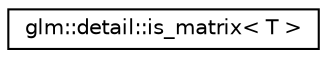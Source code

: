 digraph "Graphical Class Hierarchy"
{
  edge [fontname="Helvetica",fontsize="10",labelfontname="Helvetica",labelfontsize="10"];
  node [fontname="Helvetica",fontsize="10",shape=record];
  rankdir="LR";
  Node1 [label="glm::detail::is_matrix\< T \>",height=0.2,width=0.4,color="black", fillcolor="white", style="filled",URL="$structglm_1_1detail_1_1is__matrix.html"];
}
